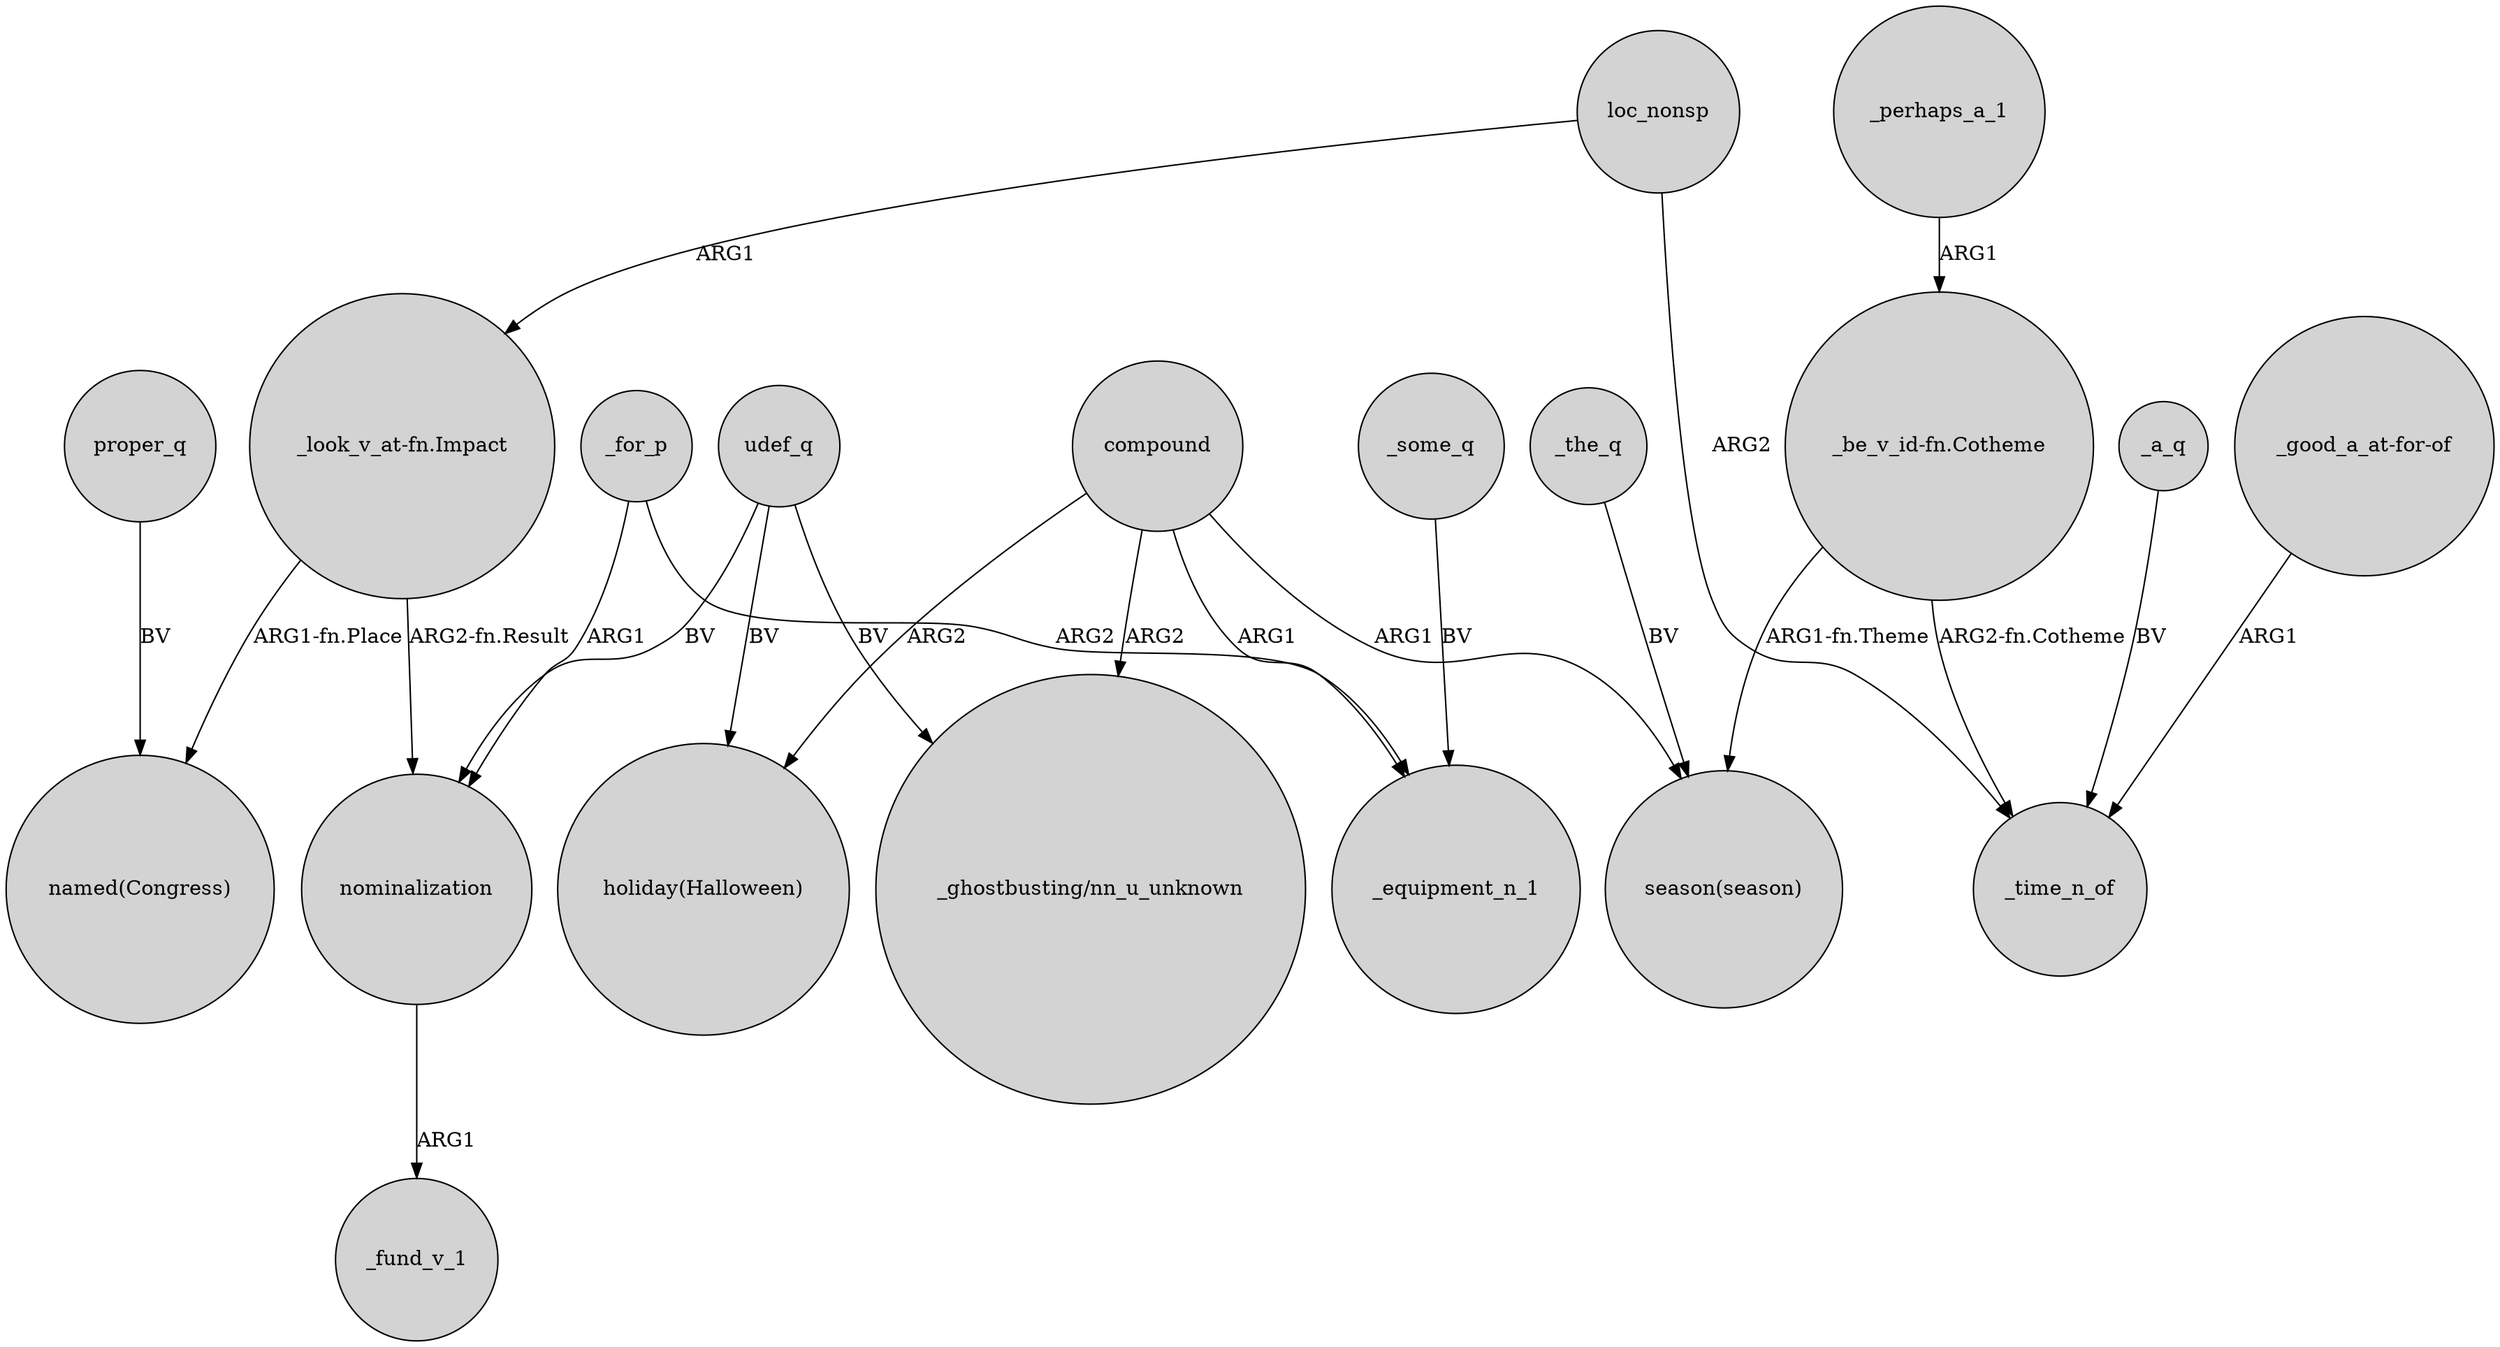 digraph {
	node [shape=circle style=filled]
	proper_q -> "named(Congress)" [label=BV]
	compound -> _equipment_n_1 [label=ARG1]
	udef_q -> nominalization [label=BV]
	_some_q -> _equipment_n_1 [label=BV]
	"_look_v_at-fn.Impact" -> "named(Congress)" [label="ARG1-fn.Place"]
	_for_p -> _equipment_n_1 [label=ARG2]
	compound -> "season(season)" [label=ARG1]
	_a_q -> _time_n_of [label=BV]
	"_good_a_at-for-of" -> _time_n_of [label=ARG1]
	udef_q -> "holiday(Halloween)" [label=BV]
	"_be_v_id-fn.Cotheme" -> _time_n_of [label="ARG2-fn.Cotheme"]
	"_look_v_at-fn.Impact" -> nominalization [label="ARG2-fn.Result"]
	nominalization -> _fund_v_1 [label=ARG1]
	_perhaps_a_1 -> "_be_v_id-fn.Cotheme" [label=ARG1]
	compound -> "_ghostbusting/nn_u_unknown" [label=ARG2]
	_for_p -> nominalization [label=ARG1]
	loc_nonsp -> _time_n_of [label=ARG2]
	udef_q -> "_ghostbusting/nn_u_unknown" [label=BV]
	loc_nonsp -> "_look_v_at-fn.Impact" [label=ARG1]
	"_be_v_id-fn.Cotheme" -> "season(season)" [label="ARG1-fn.Theme"]
	_the_q -> "season(season)" [label=BV]
	compound -> "holiday(Halloween)" [label=ARG2]
}
